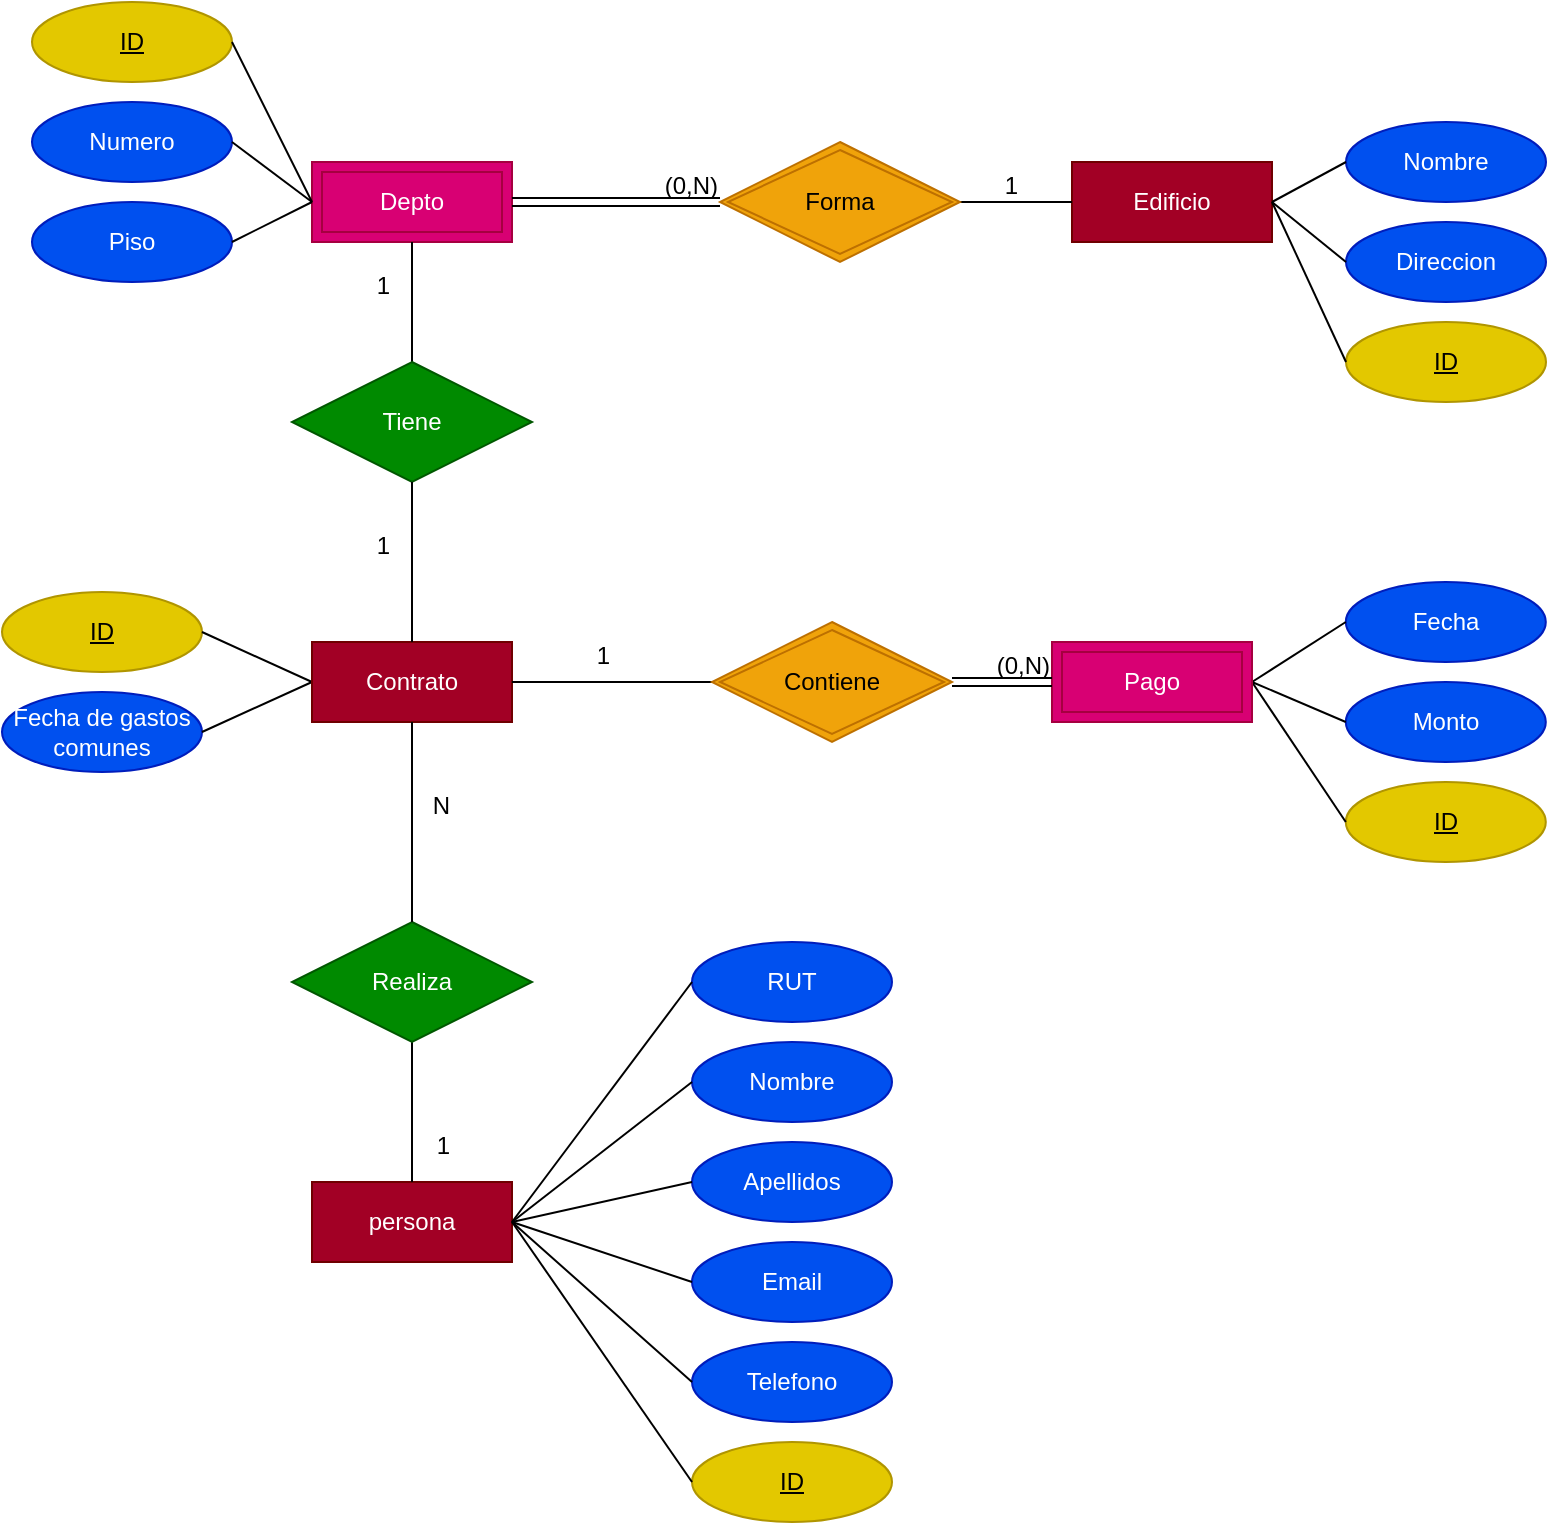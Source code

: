 <mxfile version="21.6.8" type="device">
  <diagram name="Página-1" id="DmiOHVu3LQXbUyQUYtL3">
    <mxGraphModel dx="1036" dy="1783" grid="1" gridSize="10" guides="1" tooltips="1" connect="1" arrows="1" fold="1" page="1" pageScale="1" pageWidth="827" pageHeight="1169" math="0" shadow="0">
      <root>
        <mxCell id="0" />
        <mxCell id="1" parent="0" />
        <mxCell id="bor69yFq9c3J55ucmxrl-1" value="Edificio" style="whiteSpace=wrap;html=1;align=center;fillColor=#a20025;fontColor=#ffffff;strokeColor=#6F0000;" parent="1" vertex="1">
          <mxGeometry x="590" y="70" width="100" height="40" as="geometry" />
        </mxCell>
        <mxCell id="bor69yFq9c3J55ucmxrl-2" value="persona" style="whiteSpace=wrap;html=1;align=center;fillColor=#a20025;fontColor=#ffffff;strokeColor=#6F0000;" parent="1" vertex="1">
          <mxGeometry x="210" y="580" width="100" height="40" as="geometry" />
        </mxCell>
        <mxCell id="bor69yFq9c3J55ucmxrl-3" value="Depto" style="shape=ext;margin=3;double=1;whiteSpace=wrap;html=1;align=center;fillColor=#d80073;fontColor=#ffffff;strokeColor=#A50040;" parent="1" vertex="1">
          <mxGeometry x="210" y="70" width="100" height="40" as="geometry" />
        </mxCell>
        <mxCell id="bor69yFq9c3J55ucmxrl-9" value="" style="endArrow=none;html=1;rounded=0;exitX=0;exitY=0.5;exitDx=0;exitDy=0;entryX=1;entryY=0.5;entryDx=0;entryDy=0;" parent="1" source="bor69yFq9c3J55ucmxrl-1" target="guPXbKK5zmQ87tC-HP42-5" edge="1">
          <mxGeometry relative="1" as="geometry">
            <mxPoint x="330" y="320" as="sourcePoint" />
            <mxPoint x="514" y="90" as="targetPoint" />
          </mxGeometry>
        </mxCell>
        <mxCell id="bor69yFq9c3J55ucmxrl-10" value="1" style="resizable=0;html=1;whiteSpace=wrap;align=right;verticalAlign=bottom;" parent="bor69yFq9c3J55ucmxrl-9" connectable="0" vertex="1">
          <mxGeometry x="1" relative="1" as="geometry">
            <mxPoint x="30" as="offset" />
          </mxGeometry>
        </mxCell>
        <mxCell id="bor69yFq9c3J55ucmxrl-13" value="" style="shape=link;html=1;rounded=0;exitX=1;exitY=0.5;exitDx=0;exitDy=0;entryX=0;entryY=0.5;entryDx=0;entryDy=0;" parent="1" source="bor69yFq9c3J55ucmxrl-3" target="guPXbKK5zmQ87tC-HP42-5" edge="1">
          <mxGeometry relative="1" as="geometry">
            <mxPoint x="330" y="320" as="sourcePoint" />
            <mxPoint x="394" y="90" as="targetPoint" />
          </mxGeometry>
        </mxCell>
        <mxCell id="bor69yFq9c3J55ucmxrl-14" value="(0,N)" style="resizable=0;html=1;whiteSpace=wrap;align=right;verticalAlign=bottom;" parent="bor69yFq9c3J55ucmxrl-13" connectable="0" vertex="1">
          <mxGeometry x="1" relative="1" as="geometry" />
        </mxCell>
        <mxCell id="bor69yFq9c3J55ucmxrl-16" value="" style="endArrow=none;html=1;rounded=0;exitX=0.5;exitY=1;exitDx=0;exitDy=0;entryX=0.5;entryY=0;entryDx=0;entryDy=0;" parent="1" source="bor69yFq9c3J55ucmxrl-3" target="4m-iscI3mFcmCV3gT1Eq-2" edge="1">
          <mxGeometry relative="1" as="geometry">
            <mxPoint x="600" y="100" as="sourcePoint" />
            <mxPoint x="260" y="170" as="targetPoint" />
          </mxGeometry>
        </mxCell>
        <mxCell id="bor69yFq9c3J55ucmxrl-17" value="1" style="resizable=0;html=1;whiteSpace=wrap;align=right;verticalAlign=bottom;" parent="bor69yFq9c3J55ucmxrl-16" connectable="0" vertex="1">
          <mxGeometry x="1" relative="1" as="geometry">
            <mxPoint x="-10" y="-30" as="offset" />
          </mxGeometry>
        </mxCell>
        <mxCell id="bor69yFq9c3J55ucmxrl-27" value="" style="endArrow=none;html=1;rounded=0;exitX=0.5;exitY=0;exitDx=0;exitDy=0;entryX=0.5;entryY=1;entryDx=0;entryDy=0;" parent="1" source="bor69yFq9c3J55ucmxrl-2" target="4m-iscI3mFcmCV3gT1Eq-4" edge="1">
          <mxGeometry relative="1" as="geometry">
            <mxPoint x="260" y="580" as="sourcePoint" />
            <mxPoint x="260" y="510" as="targetPoint" />
          </mxGeometry>
        </mxCell>
        <mxCell id="bor69yFq9c3J55ucmxrl-28" value="1" style="resizable=0;html=1;whiteSpace=wrap;align=right;verticalAlign=bottom;" parent="bor69yFq9c3J55ucmxrl-27" connectable="0" vertex="1">
          <mxGeometry x="1" relative="1" as="geometry">
            <mxPoint x="20" y="60" as="offset" />
          </mxGeometry>
        </mxCell>
        <mxCell id="bor69yFq9c3J55ucmxrl-32" value="Nombre" style="ellipse;whiteSpace=wrap;html=1;align=center;fillColor=#0050ef;fontColor=#ffffff;strokeColor=#001DBC;" parent="1" vertex="1">
          <mxGeometry x="727" y="50" width="100" height="40" as="geometry" />
        </mxCell>
        <mxCell id="bor69yFq9c3J55ucmxrl-33" value="Direccion" style="ellipse;whiteSpace=wrap;html=1;align=center;fillColor=#0050ef;fontColor=#ffffff;strokeColor=#001DBC;" parent="1" vertex="1">
          <mxGeometry x="727" y="100" width="100" height="40" as="geometry" />
        </mxCell>
        <mxCell id="bor69yFq9c3J55ucmxrl-35" value="Numero" style="ellipse;whiteSpace=wrap;html=1;align=center;fillColor=#0050ef;fontColor=#ffffff;strokeColor=#001DBC;" parent="1" vertex="1">
          <mxGeometry x="70" y="40" width="100" height="40" as="geometry" />
        </mxCell>
        <mxCell id="bor69yFq9c3J55ucmxrl-36" value="Piso" style="ellipse;whiteSpace=wrap;html=1;align=center;fillColor=#0050ef;fontColor=#ffffff;strokeColor=#001DBC;" parent="1" vertex="1">
          <mxGeometry x="70" y="90" width="100" height="40" as="geometry" />
        </mxCell>
        <mxCell id="bor69yFq9c3J55ucmxrl-38" value="" style="endArrow=none;html=1;rounded=0;exitX=1;exitY=0.5;exitDx=0;exitDy=0;entryX=0;entryY=0.5;entryDx=0;entryDy=0;" parent="1" source="bor69yFq9c3J55ucmxrl-35" target="bor69yFq9c3J55ucmxrl-3" edge="1">
          <mxGeometry relative="1" as="geometry">
            <mxPoint x="330" y="220" as="sourcePoint" />
            <mxPoint x="490" y="220" as="targetPoint" />
          </mxGeometry>
        </mxCell>
        <mxCell id="bor69yFq9c3J55ucmxrl-39" value="" style="endArrow=none;html=1;rounded=0;exitX=1;exitY=0.5;exitDx=0;exitDy=0;entryX=0;entryY=0.5;entryDx=0;entryDy=0;" parent="1" source="bor69yFq9c3J55ucmxrl-36" target="bor69yFq9c3J55ucmxrl-3" edge="1">
          <mxGeometry relative="1" as="geometry">
            <mxPoint x="190" y="70" as="sourcePoint" />
            <mxPoint x="220" y="100" as="targetPoint" />
          </mxGeometry>
        </mxCell>
        <mxCell id="bor69yFq9c3J55ucmxrl-41" value="" style="endArrow=none;html=1;rounded=0;exitX=0;exitY=0.5;exitDx=0;exitDy=0;entryX=1;entryY=0.5;entryDx=0;entryDy=0;" parent="1" source="bor69yFq9c3J55ucmxrl-32" target="bor69yFq9c3J55ucmxrl-1" edge="1">
          <mxGeometry relative="1" as="geometry">
            <mxPoint x="180" y="60" as="sourcePoint" />
            <mxPoint x="220" y="100" as="targetPoint" />
          </mxGeometry>
        </mxCell>
        <mxCell id="bor69yFq9c3J55ucmxrl-42" value="" style="endArrow=none;html=1;rounded=0;exitX=0;exitY=0.5;exitDx=0;exitDy=0;entryX=1;entryY=0.5;entryDx=0;entryDy=0;" parent="1" source="bor69yFq9c3J55ucmxrl-33" target="bor69yFq9c3J55ucmxrl-1" edge="1">
          <mxGeometry relative="1" as="geometry">
            <mxPoint x="737" y="70" as="sourcePoint" />
            <mxPoint x="700" y="100" as="targetPoint" />
          </mxGeometry>
        </mxCell>
        <mxCell id="bor69yFq9c3J55ucmxrl-43" value="Fecha de gastos comunes" style="ellipse;whiteSpace=wrap;html=1;align=center;fillColor=#0050ef;fontColor=#ffffff;strokeColor=#001DBC;" parent="1" vertex="1">
          <mxGeometry x="55" y="335" width="100" height="40" as="geometry" />
        </mxCell>
        <mxCell id="bor69yFq9c3J55ucmxrl-44" value="" style="endArrow=none;html=1;rounded=0;exitX=1;exitY=0.5;exitDx=0;exitDy=0;entryX=0;entryY=0.5;entryDx=0;entryDy=0;" parent="1" source="bor69yFq9c3J55ucmxrl-43" target="4m-iscI3mFcmCV3gT1Eq-1" edge="1">
          <mxGeometry relative="1" as="geometry">
            <mxPoint x="165" y="225" as="sourcePoint" />
            <mxPoint x="185" y="325" as="targetPoint" />
          </mxGeometry>
        </mxCell>
        <mxCell id="bor69yFq9c3J55ucmxrl-45" value="Fecha" style="ellipse;whiteSpace=wrap;html=1;align=center;fillColor=#0050ef;fontColor=#ffffff;strokeColor=#001DBC;" parent="1" vertex="1">
          <mxGeometry x="726.9" y="280" width="100" height="40" as="geometry" />
        </mxCell>
        <mxCell id="bor69yFq9c3J55ucmxrl-46" value="Monto" style="ellipse;whiteSpace=wrap;html=1;align=center;fillColor=#0050ef;fontColor=#ffffff;strokeColor=#001DBC;" parent="1" vertex="1">
          <mxGeometry x="726.9" y="330" width="100" height="40" as="geometry" />
        </mxCell>
        <mxCell id="bor69yFq9c3J55ucmxrl-47" value="" style="endArrow=none;html=1;rounded=0;exitX=0;exitY=0.5;exitDx=0;exitDy=0;entryX=1;entryY=0.5;entryDx=0;entryDy=0;" parent="1" source="bor69yFq9c3J55ucmxrl-45" target="guPXbKK5zmQ87tC-HP42-1" edge="1">
          <mxGeometry relative="1" as="geometry">
            <mxPoint x="923.9" y="180" as="sourcePoint" />
            <mxPoint x="690.9" y="330" as="targetPoint" />
          </mxGeometry>
        </mxCell>
        <mxCell id="bor69yFq9c3J55ucmxrl-48" value="" style="endArrow=none;html=1;rounded=0;exitX=0;exitY=0.5;exitDx=0;exitDy=0;entryX=1;entryY=0.5;entryDx=0;entryDy=0;" parent="1" source="bor69yFq9c3J55ucmxrl-46" target="guPXbKK5zmQ87tC-HP42-1" edge="1">
          <mxGeometry relative="1" as="geometry">
            <mxPoint x="726.9" y="310" as="sourcePoint" />
            <mxPoint x="520" y="180" as="targetPoint" />
          </mxGeometry>
        </mxCell>
        <mxCell id="bor69yFq9c3J55ucmxrl-49" value="RUT" style="ellipse;whiteSpace=wrap;html=1;align=center;fillColor=#0050ef;fontColor=#ffffff;strokeColor=#001DBC;" parent="1" vertex="1">
          <mxGeometry x="400" y="460" width="100" height="40" as="geometry" />
        </mxCell>
        <mxCell id="bor69yFq9c3J55ucmxrl-50" value="Nombre" style="ellipse;whiteSpace=wrap;html=1;align=center;fillColor=#0050ef;fontColor=#ffffff;strokeColor=#001DBC;" parent="1" vertex="1">
          <mxGeometry x="400" y="510" width="100" height="40" as="geometry" />
        </mxCell>
        <mxCell id="bor69yFq9c3J55ucmxrl-51" value="Apellidos" style="ellipse;whiteSpace=wrap;html=1;align=center;fillColor=#0050ef;fontColor=#ffffff;strokeColor=#001DBC;" parent="1" vertex="1">
          <mxGeometry x="400" y="560" width="100" height="40" as="geometry" />
        </mxCell>
        <mxCell id="bor69yFq9c3J55ucmxrl-52" value="Email" style="ellipse;whiteSpace=wrap;html=1;align=center;fillColor=#0050ef;fontColor=#ffffff;strokeColor=#001DBC;" parent="1" vertex="1">
          <mxGeometry x="400" y="610" width="100" height="40" as="geometry" />
        </mxCell>
        <mxCell id="bor69yFq9c3J55ucmxrl-53" value="Telefono" style="ellipse;whiteSpace=wrap;html=1;align=center;fillColor=#0050ef;fontColor=#ffffff;strokeColor=#001DBC;" parent="1" vertex="1">
          <mxGeometry x="400" y="660" width="100" height="40" as="geometry" />
        </mxCell>
        <mxCell id="bor69yFq9c3J55ucmxrl-54" value="" style="endArrow=none;html=1;rounded=0;exitX=1;exitY=0.5;exitDx=0;exitDy=0;entryX=0;entryY=0.5;entryDx=0;entryDy=0;" parent="1" source="bor69yFq9c3J55ucmxrl-2" target="bor69yFq9c3J55ucmxrl-49" edge="1">
          <mxGeometry relative="1" as="geometry">
            <mxPoint x="590" y="390" as="sourcePoint" />
            <mxPoint x="554" y="360" as="targetPoint" />
          </mxGeometry>
        </mxCell>
        <mxCell id="bor69yFq9c3J55ucmxrl-55" value="" style="endArrow=none;html=1;rounded=0;exitX=1;exitY=0.5;exitDx=0;exitDy=0;entryX=0;entryY=0.5;entryDx=0;entryDy=0;" parent="1" source="bor69yFq9c3J55ucmxrl-2" target="bor69yFq9c3J55ucmxrl-50" edge="1">
          <mxGeometry relative="1" as="geometry">
            <mxPoint x="600" y="400" as="sourcePoint" />
            <mxPoint x="340" y="430" as="targetPoint" />
          </mxGeometry>
        </mxCell>
        <mxCell id="bor69yFq9c3J55ucmxrl-56" value="" style="endArrow=none;html=1;rounded=0;exitX=1;exitY=0.5;exitDx=0;exitDy=0;entryX=0;entryY=0.5;entryDx=0;entryDy=0;" parent="1" source="bor69yFq9c3J55ucmxrl-2" target="bor69yFq9c3J55ucmxrl-51" edge="1">
          <mxGeometry relative="1" as="geometry">
            <mxPoint x="610" y="410" as="sourcePoint" />
            <mxPoint x="574" y="380" as="targetPoint" />
          </mxGeometry>
        </mxCell>
        <mxCell id="bor69yFq9c3J55ucmxrl-57" value="" style="endArrow=none;html=1;rounded=0;exitX=0;exitY=0.5;exitDx=0;exitDy=0;entryX=1;entryY=0.5;entryDx=0;entryDy=0;" parent="1" source="bor69yFq9c3J55ucmxrl-52" target="bor69yFq9c3J55ucmxrl-2" edge="1">
          <mxGeometry relative="1" as="geometry">
            <mxPoint x="620" y="420" as="sourcePoint" />
            <mxPoint x="584" y="390" as="targetPoint" />
          </mxGeometry>
        </mxCell>
        <mxCell id="bor69yFq9c3J55ucmxrl-59" value="" style="endArrow=none;html=1;rounded=0;exitX=0;exitY=0.5;exitDx=0;exitDy=0;entryX=1;entryY=0.5;entryDx=0;entryDy=0;" parent="1" source="bor69yFq9c3J55ucmxrl-53" target="bor69yFq9c3J55ucmxrl-2" edge="1">
          <mxGeometry relative="1" as="geometry">
            <mxPoint x="640" y="440" as="sourcePoint" />
            <mxPoint x="604" y="410" as="targetPoint" />
          </mxGeometry>
        </mxCell>
        <mxCell id="bor69yFq9c3J55ucmxrl-62" value="ID" style="ellipse;whiteSpace=wrap;html=1;align=center;fontStyle=4;fillColor=#e3c800;fontColor=#000000;strokeColor=#B09500;" parent="1" vertex="1">
          <mxGeometry x="70" y="-10" width="100" height="40" as="geometry" />
        </mxCell>
        <mxCell id="bor69yFq9c3J55ucmxrl-67" value="" style="endArrow=none;html=1;rounded=0;exitX=1;exitY=0.5;exitDx=0;exitDy=0;entryX=0;entryY=0.5;entryDx=0;entryDy=0;" parent="1" source="bor69yFq9c3J55ucmxrl-62" target="bor69yFq9c3J55ucmxrl-3" edge="1">
          <mxGeometry relative="1" as="geometry">
            <mxPoint x="180" y="70" as="sourcePoint" />
            <mxPoint x="190" y="90" as="targetPoint" />
          </mxGeometry>
        </mxCell>
        <mxCell id="bor69yFq9c3J55ucmxrl-68" value="ID" style="ellipse;whiteSpace=wrap;html=1;align=center;fontStyle=4;fillColor=#e3c800;fontColor=#000000;strokeColor=#B09500;" parent="1" vertex="1">
          <mxGeometry x="55" y="285" width="100" height="40" as="geometry" />
        </mxCell>
        <mxCell id="bor69yFq9c3J55ucmxrl-69" value="" style="endArrow=none;html=1;rounded=0;exitX=1;exitY=0.5;exitDx=0;exitDy=0;entryX=0;entryY=0.5;entryDx=0;entryDy=0;" parent="1" source="bor69yFq9c3J55ucmxrl-68" target="4m-iscI3mFcmCV3gT1Eq-1" edge="1">
          <mxGeometry relative="1" as="geometry">
            <mxPoint x="165" y="365" as="sourcePoint" />
            <mxPoint x="185" y="325" as="targetPoint" />
          </mxGeometry>
        </mxCell>
        <mxCell id="bor69yFq9c3J55ucmxrl-70" value="ID" style="ellipse;whiteSpace=wrap;html=1;align=center;fontStyle=4;fillColor=#e3c800;fontColor=#000000;strokeColor=#B09500;" parent="1" vertex="1">
          <mxGeometry x="400" y="710" width="100" height="40" as="geometry" />
        </mxCell>
        <mxCell id="bor69yFq9c3J55ucmxrl-71" value="" style="endArrow=none;html=1;rounded=0;exitX=1;exitY=0.5;exitDx=0;exitDy=0;entryX=0;entryY=0.5;entryDx=0;entryDy=0;" parent="1" source="bor69yFq9c3J55ucmxrl-2" target="bor69yFq9c3J55ucmxrl-70" edge="1">
          <mxGeometry relative="1" as="geometry">
            <mxPoint x="494" y="720" as="sourcePoint" />
            <mxPoint x="524" y="740" as="targetPoint" />
          </mxGeometry>
        </mxCell>
        <mxCell id="bor69yFq9c3J55ucmxrl-72" value="ID" style="ellipse;whiteSpace=wrap;html=1;align=center;fontStyle=4;fillColor=#e3c800;fontColor=#000000;strokeColor=#B09500;" parent="1" vertex="1">
          <mxGeometry x="726.9" y="380" width="100" height="40" as="geometry" />
        </mxCell>
        <mxCell id="bor69yFq9c3J55ucmxrl-73" value="" style="endArrow=none;html=1;rounded=0;exitX=0;exitY=0.5;exitDx=0;exitDy=0;entryX=1;entryY=0.5;entryDx=0;entryDy=0;" parent="1" source="bor69yFq9c3J55ucmxrl-72" target="guPXbKK5zmQ87tC-HP42-1" edge="1">
          <mxGeometry relative="1" as="geometry">
            <mxPoint x="956.9" y="490" as="sourcePoint" />
            <mxPoint x="690.9" y="330" as="targetPoint" />
          </mxGeometry>
        </mxCell>
        <mxCell id="bor69yFq9c3J55ucmxrl-74" value="ID" style="ellipse;whiteSpace=wrap;html=1;align=center;fontStyle=4;fillColor=#e3c800;fontColor=#000000;strokeColor=#B09500;" parent="1" vertex="1">
          <mxGeometry x="727" y="150" width="100" height="40" as="geometry" />
        </mxCell>
        <mxCell id="bor69yFq9c3J55ucmxrl-75" value="" style="endArrow=none;html=1;rounded=0;exitX=1;exitY=0.5;exitDx=0;exitDy=0;entryX=0;entryY=0.5;entryDx=0;entryDy=0;" parent="1" source="bor69yFq9c3J55ucmxrl-1" target="bor69yFq9c3J55ucmxrl-74" edge="1">
          <mxGeometry relative="1" as="geometry">
            <mxPoint x="797" y="280" as="sourcePoint" />
            <mxPoint x="827" y="300" as="targetPoint" />
          </mxGeometry>
        </mxCell>
        <mxCell id="4m-iscI3mFcmCV3gT1Eq-1" value="Contrato" style="whiteSpace=wrap;html=1;align=center;fillColor=#a20025;fontColor=#ffffff;strokeColor=#6F0000;" parent="1" vertex="1">
          <mxGeometry x="210.0" y="310" width="100" height="40" as="geometry" />
        </mxCell>
        <mxCell id="4m-iscI3mFcmCV3gT1Eq-2" value="Tiene" style="shape=rhombus;perimeter=rhombusPerimeter;whiteSpace=wrap;html=1;align=center;fillColor=#008a00;fontColor=#ffffff;strokeColor=#005700;" parent="1" vertex="1">
          <mxGeometry x="200" y="170" width="120" height="60" as="geometry" />
        </mxCell>
        <mxCell id="4m-iscI3mFcmCV3gT1Eq-4" value="Realiza" style="shape=rhombus;perimeter=rhombusPerimeter;whiteSpace=wrap;html=1;align=center;fillColor=#008a00;fontColor=#ffffff;strokeColor=#005700;" parent="1" vertex="1">
          <mxGeometry x="200" y="450" width="120" height="60" as="geometry" />
        </mxCell>
        <mxCell id="4m-iscI3mFcmCV3gT1Eq-5" value="" style="endArrow=none;html=1;rounded=0;exitX=0.5;exitY=0;exitDx=0;exitDy=0;entryX=0.5;entryY=1;entryDx=0;entryDy=0;" parent="1" source="4m-iscI3mFcmCV3gT1Eq-4" target="4m-iscI3mFcmCV3gT1Eq-1" edge="1">
          <mxGeometry relative="1" as="geometry">
            <mxPoint x="270" y="590" as="sourcePoint" />
            <mxPoint x="270" y="520" as="targetPoint" />
          </mxGeometry>
        </mxCell>
        <mxCell id="4m-iscI3mFcmCV3gT1Eq-6" value="N" style="resizable=0;html=1;whiteSpace=wrap;align=right;verticalAlign=bottom;" parent="4m-iscI3mFcmCV3gT1Eq-5" connectable="0" vertex="1">
          <mxGeometry x="1" relative="1" as="geometry">
            <mxPoint x="20" y="50" as="offset" />
          </mxGeometry>
        </mxCell>
        <mxCell id="4m-iscI3mFcmCV3gT1Eq-7" value="" style="endArrow=none;html=1;rounded=0;exitX=0.5;exitY=0;exitDx=0;exitDy=0;entryX=0.5;entryY=1;entryDx=0;entryDy=0;" parent="1" source="4m-iscI3mFcmCV3gT1Eq-1" target="4m-iscI3mFcmCV3gT1Eq-2" edge="1">
          <mxGeometry relative="1" as="geometry">
            <mxPoint x="280" y="600" as="sourcePoint" />
            <mxPoint x="280" y="530" as="targetPoint" />
          </mxGeometry>
        </mxCell>
        <mxCell id="4m-iscI3mFcmCV3gT1Eq-8" value="1" style="resizable=0;html=1;whiteSpace=wrap;align=right;verticalAlign=bottom;" parent="4m-iscI3mFcmCV3gT1Eq-7" connectable="0" vertex="1">
          <mxGeometry x="1" relative="1" as="geometry">
            <mxPoint x="-10" y="40" as="offset" />
          </mxGeometry>
        </mxCell>
        <mxCell id="4m-iscI3mFcmCV3gT1Eq-9" value="" style="endArrow=none;html=1;rounded=0;exitX=0;exitY=0.5;exitDx=0;exitDy=0;entryX=1;entryY=0.5;entryDx=0;entryDy=0;" parent="1" source="guPXbKK5zmQ87tC-HP42-6" target="4m-iscI3mFcmCV3gT1Eq-1" edge="1">
          <mxGeometry relative="1" as="geometry">
            <mxPoint x="400" y="330" as="sourcePoint" />
            <mxPoint x="290" y="540" as="targetPoint" />
          </mxGeometry>
        </mxCell>
        <mxCell id="4m-iscI3mFcmCV3gT1Eq-10" value="1" style="resizable=0;html=1;whiteSpace=wrap;align=right;verticalAlign=bottom;" parent="4m-iscI3mFcmCV3gT1Eq-9" connectable="0" vertex="1">
          <mxGeometry x="1" relative="1" as="geometry">
            <mxPoint x="50" y="-5" as="offset" />
          </mxGeometry>
        </mxCell>
        <mxCell id="guPXbKK5zmQ87tC-HP42-1" value="Pago" style="shape=ext;margin=3;double=1;whiteSpace=wrap;html=1;align=center;fillColor=#d80073;fontColor=#ffffff;strokeColor=#A50040;" parent="1" vertex="1">
          <mxGeometry x="580" y="310" width="100" height="40" as="geometry" />
        </mxCell>
        <mxCell id="guPXbKK5zmQ87tC-HP42-3" value="" style="shape=link;html=1;rounded=0;entryX=0;entryY=0.5;entryDx=0;entryDy=0;exitX=1;exitY=0.5;exitDx=0;exitDy=0;" parent="1" source="guPXbKK5zmQ87tC-HP42-6" target="guPXbKK5zmQ87tC-HP42-1" edge="1">
          <mxGeometry relative="1" as="geometry">
            <mxPoint x="540" y="440" as="sourcePoint" />
            <mxPoint x="498" y="220" as="targetPoint" />
          </mxGeometry>
        </mxCell>
        <mxCell id="guPXbKK5zmQ87tC-HP42-4" value="(0,N)" style="resizable=0;html=1;whiteSpace=wrap;align=right;verticalAlign=bottom;" parent="guPXbKK5zmQ87tC-HP42-3" connectable="0" vertex="1">
          <mxGeometry x="1" relative="1" as="geometry" />
        </mxCell>
        <mxCell id="guPXbKK5zmQ87tC-HP42-5" value="Forma" style="shape=rhombus;double=1;perimeter=rhombusPerimeter;whiteSpace=wrap;html=1;align=center;fillColor=#f0a30a;fontColor=#000000;strokeColor=#BD7000;" parent="1" vertex="1">
          <mxGeometry x="414" y="60" width="120" height="60" as="geometry" />
        </mxCell>
        <mxCell id="guPXbKK5zmQ87tC-HP42-6" value="Contiene" style="shape=rhombus;double=1;perimeter=rhombusPerimeter;whiteSpace=wrap;html=1;align=center;fillColor=#f0a30a;fontColor=#000000;strokeColor=#BD7000;" parent="1" vertex="1">
          <mxGeometry x="410" y="300" width="120" height="60" as="geometry" />
        </mxCell>
      </root>
    </mxGraphModel>
  </diagram>
</mxfile>

